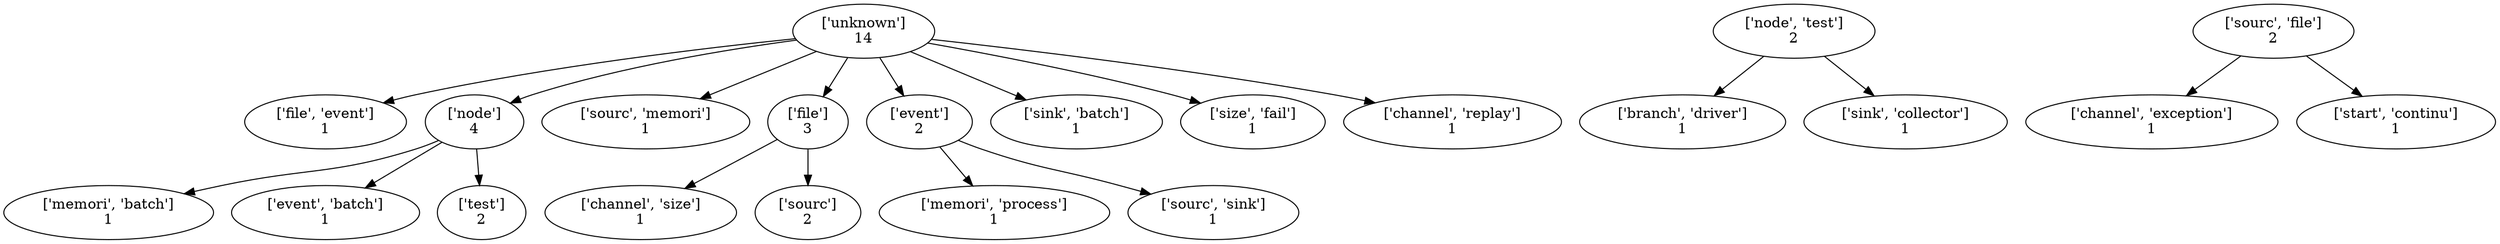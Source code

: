 strict digraph  {
	"['unknown']
14" -> "['file', 'event']
1";
	"['unknown']
14" -> "['node']
4";
	"['unknown']
14" -> "['sourc', 'memori']
1";
	"['unknown']
14" -> "['file']
3";
	"['unknown']
14" -> "['event']
2";
	"['unknown']
14" -> "['sink', 'batch']
1";
	"['unknown']
14" -> "['size', 'fail']
1";
	"['unknown']
14" -> "['channel', 'replay']
1";
	"['node']
4" -> "['memori', 'batch']
1";
	"['node']
4" -> "['event', 'batch']
1";
	"['node']
4" -> "['test']
2";
	"['file']
3" -> "['channel', 'size']
1";
	"['file']
3" -> "['sourc']
2";
	"['event']
2" -> "['memori', 'process']
1";
	"['event']
2" -> "['sourc', 'sink']
1";
	"['node', 'test']
2" -> "['branch', 'driver']
1";
	"['node', 'test']
2" -> "['sink', 'collector']
1";
	"['sourc', 'file']
2" -> "['channel', 'exception']
1";
	"['sourc', 'file']
2" -> "['start', 'continu']
1";
}
